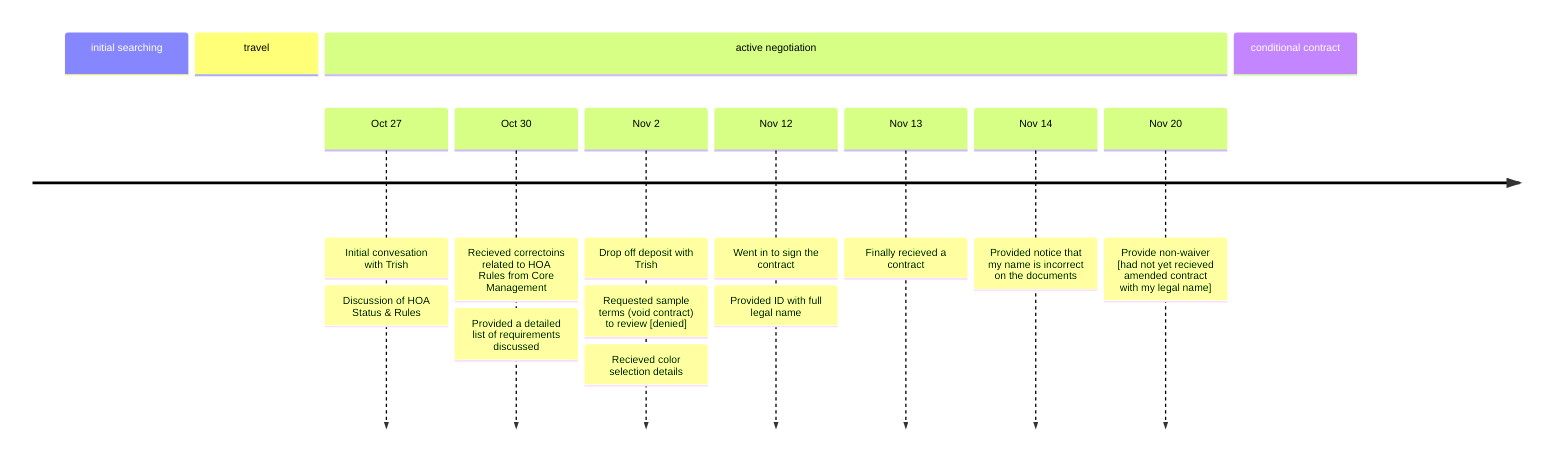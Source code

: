 timeline
    section initial searching
    section travel
    section active negotiation
        Oct 27  : Initial convesation with Trish
                : Discussion of HOA Status & Rules
        Oct 30  : Recieved correctoins related to HOA Rules from Core Management
                : Provided a detailed list of requirements discussed
        Nov 2   : Drop off deposit with Trish
                : Requested sample terms (void contract) to review [denied]
                : Recieved color selection details
        Nov 12  : Went in to sign the contract
                : Provided ID with full legal name
        Nov 13  : Finally recieved a contract
        Nov 14  : Provided notice that my name is incorrect on the documents
        Nov 20  : Provide non-waiver [had not yet recieved amended contract with my legal name]
    section conditional contract